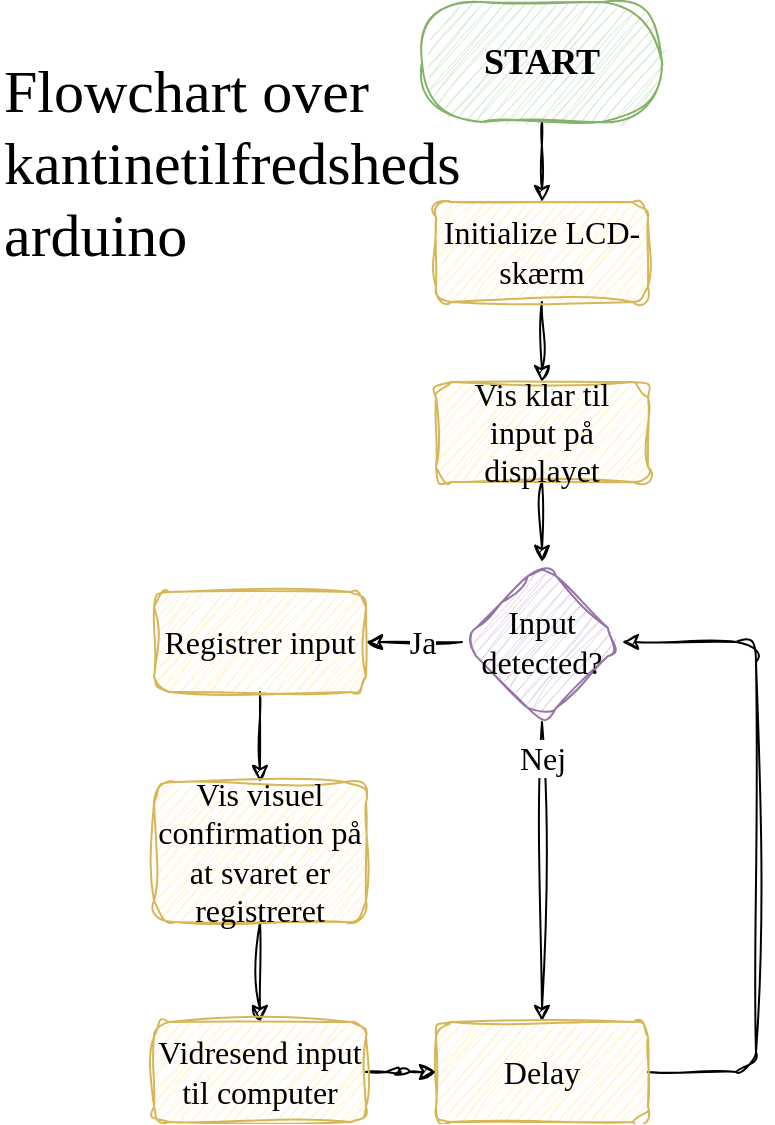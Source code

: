 <mxfile version="27.1.6">
  <diagram name="Page-1" id="8-GkpwidqtBzS7M_V5BT">
    <mxGraphModel dx="1018" dy="646" grid="1" gridSize="10" guides="1" tooltips="1" connect="1" arrows="1" fold="1" page="1" pageScale="1" pageWidth="827" pageHeight="1169" background="#ffffff" math="0" shadow="0">
      <root>
        <mxCell id="0" />
        <mxCell id="1" parent="0" />
        <mxCell id="MAxt--J6X_ddA_qrxUb2-9" style="edgeStyle=orthogonalEdgeStyle;rounded=1;orthogonalLoop=1;jettySize=auto;html=1;sketch=1;curveFitting=1;jiggle=2;fontFamily=Single Day;fontSource=https%3A%2F%2Ffonts.googleapis.com%2Fcss%3Ffamily%3DSingle%2BDay;" edge="1" parent="1" source="MAxt--J6X_ddA_qrxUb2-3" target="MAxt--J6X_ddA_qrxUb2-8">
          <mxGeometry relative="1" as="geometry" />
        </mxCell>
        <mxCell id="MAxt--J6X_ddA_qrxUb2-3" value="&lt;font&gt;&lt;span style=&quot;&quot;&gt;START&lt;/span&gt;&lt;/font&gt;" style="rounded=1;whiteSpace=wrap;html=1;arcSize=50;fillColor=#d5e8d4;strokeColor=#82b366;fontStyle=1;sketch=1;curveFitting=1;jiggle=2;fontFamily=Single Day;fontSource=https%3A%2F%2Ffonts.googleapis.com%2Fcss%3Ffamily%3DSingle%2BDay;fontSize=18;" vertex="1" parent="1">
          <mxGeometry x="354" y="40" width="120" height="60" as="geometry" />
        </mxCell>
        <mxCell id="MAxt--J6X_ddA_qrxUb2-20" style="edgeStyle=orthogonalEdgeStyle;rounded=1;orthogonalLoop=1;jettySize=auto;html=1;sketch=1;curveFitting=1;jiggle=2;fontFamily=Single Day;fontSource=https%3A%2F%2Ffonts.googleapis.com%2Fcss%3Ffamily%3DSingle%2BDay;fontSize=16;" edge="1" parent="1" source="MAxt--J6X_ddA_qrxUb2-7" target="MAxt--J6X_ddA_qrxUb2-18">
          <mxGeometry relative="1" as="geometry" />
        </mxCell>
        <mxCell id="MAxt--J6X_ddA_qrxUb2-21" value="Nej" style="edgeLabel;html=1;align=center;verticalAlign=middle;resizable=0;points=[];rounded=1;sketch=1;curveFitting=1;jiggle=2;fontFamily=Single Day;fontSource=https%3A%2F%2Ffonts.googleapis.com%2Fcss%3Ffamily%3DSingle%2BDay;fontSize=16;" vertex="1" connectable="0" parent="MAxt--J6X_ddA_qrxUb2-20">
          <mxGeometry x="-0.448" y="-2" relative="1" as="geometry">
            <mxPoint x="2" y="-24" as="offset" />
          </mxGeometry>
        </mxCell>
        <mxCell id="MAxt--J6X_ddA_qrxUb2-25" style="edgeStyle=orthogonalEdgeStyle;rounded=1;orthogonalLoop=1;jettySize=auto;html=1;sketch=1;curveFitting=1;jiggle=2;fontFamily=Single Day;fontSource=https%3A%2F%2Ffonts.googleapis.com%2Fcss%3Ffamily%3DSingle%2BDay;fontSize=16;" edge="1" parent="1" source="MAxt--J6X_ddA_qrxUb2-7" target="MAxt--J6X_ddA_qrxUb2-22">
          <mxGeometry relative="1" as="geometry" />
        </mxCell>
        <mxCell id="MAxt--J6X_ddA_qrxUb2-30" value="Ja" style="edgeLabel;html=1;align=center;verticalAlign=middle;resizable=0;points=[];rounded=1;sketch=1;curveFitting=1;jiggle=2;fontFamily=Single Day;fontSource=https%3A%2F%2Ffonts.googleapis.com%2Fcss%3Ffamily%3DSingle%2BDay;fontSize=16;" vertex="1" connectable="0" parent="MAxt--J6X_ddA_qrxUb2-25">
          <mxGeometry x="-0.214" y="-3" relative="1" as="geometry">
            <mxPoint x="-1" y="3" as="offset" />
          </mxGeometry>
        </mxCell>
        <mxCell id="MAxt--J6X_ddA_qrxUb2-7" value="Input detected?" style="rhombus;html=1;fontFamily=Single Day;fillColor=#e1d5e7;strokeColor=#9673a6;whiteSpace=wrap;rounded=1;sketch=1;curveFitting=1;jiggle=2;fontSource=https%3A%2F%2Ffonts.googleapis.com%2Fcss%3Ffamily%3DSingle%2BDay;fontSize=16;" vertex="1" parent="1">
          <mxGeometry x="374" y="320" width="80" height="80" as="geometry" />
        </mxCell>
        <mxCell id="MAxt--J6X_ddA_qrxUb2-13" style="edgeStyle=orthogonalEdgeStyle;rounded=1;orthogonalLoop=1;jettySize=auto;html=1;entryX=0.5;entryY=0;entryDx=0;entryDy=0;sketch=1;curveFitting=1;jiggle=2;fontFamily=Single Day;fontSource=https%3A%2F%2Ffonts.googleapis.com%2Fcss%3Ffamily%3DSingle%2BDay;fontSize=16;" edge="1" parent="1" source="MAxt--J6X_ddA_qrxUb2-8" target="MAxt--J6X_ddA_qrxUb2-12">
          <mxGeometry relative="1" as="geometry" />
        </mxCell>
        <mxCell id="MAxt--J6X_ddA_qrxUb2-8" value="Initialize LCD-skærm" style="rounded=1;whiteSpace=wrap;html=1;fillColor=#fff2cc;strokeColor=#d6b656;sketch=1;curveFitting=1;jiggle=2;fontFamily=Single Day;fontSource=https%3A%2F%2Ffonts.googleapis.com%2Fcss%3Ffamily%3DSingle%2BDay;fontSize=16;" vertex="1" parent="1">
          <mxGeometry x="361" y="140" width="106" height="50" as="geometry" />
        </mxCell>
        <mxCell id="MAxt--J6X_ddA_qrxUb2-14" style="edgeStyle=orthogonalEdgeStyle;rounded=1;orthogonalLoop=1;jettySize=auto;html=1;sketch=1;curveFitting=1;jiggle=2;fontFamily=Single Day;fontSource=https%3A%2F%2Ffonts.googleapis.com%2Fcss%3Ffamily%3DSingle%2BDay;fontSize=16;" edge="1" parent="1" source="MAxt--J6X_ddA_qrxUb2-12" target="MAxt--J6X_ddA_qrxUb2-7">
          <mxGeometry relative="1" as="geometry" />
        </mxCell>
        <mxCell id="MAxt--J6X_ddA_qrxUb2-12" value="Vis klar til input på displayet" style="rounded=1;whiteSpace=wrap;html=1;fillColor=#fff2cc;strokeColor=#d6b656;sketch=1;curveFitting=1;jiggle=2;fontFamily=Single Day;fontSource=https%3A%2F%2Ffonts.googleapis.com%2Fcss%3Ffamily%3DSingle%2BDay;fontSize=16;" vertex="1" parent="1">
          <mxGeometry x="361" y="230" width="106" height="50" as="geometry" />
        </mxCell>
        <mxCell id="MAxt--J6X_ddA_qrxUb2-19" style="edgeStyle=orthogonalEdgeStyle;rounded=1;orthogonalLoop=1;jettySize=auto;html=1;entryX=1;entryY=0.5;entryDx=0;entryDy=0;sketch=1;curveFitting=1;jiggle=2;fontFamily=Single Day;fontSource=https%3A%2F%2Ffonts.googleapis.com%2Fcss%3Ffamily%3DSingle%2BDay;fontSize=16;" edge="1" parent="1" source="MAxt--J6X_ddA_qrxUb2-18" target="MAxt--J6X_ddA_qrxUb2-7">
          <mxGeometry relative="1" as="geometry">
            <mxPoint x="500" y="370" as="targetPoint" />
            <mxPoint x="470" y="575" as="sourcePoint" />
            <Array as="points">
              <mxPoint x="521" y="575" />
              <mxPoint x="521" y="360" />
            </Array>
          </mxGeometry>
        </mxCell>
        <mxCell id="MAxt--J6X_ddA_qrxUb2-18" value="Delay" style="rounded=1;whiteSpace=wrap;html=1;fillColor=#fff2cc;strokeColor=#d6b656;fontFamily=Single Day;sketch=1;curveFitting=1;jiggle=2;fontSource=https%3A%2F%2Ffonts.googleapis.com%2Fcss%3Ffamily%3DSingle%2BDay;fontSize=16;" vertex="1" parent="1">
          <mxGeometry x="361" y="550" width="106" height="50" as="geometry" />
        </mxCell>
        <mxCell id="MAxt--J6X_ddA_qrxUb2-26" style="edgeStyle=orthogonalEdgeStyle;rounded=1;orthogonalLoop=1;jettySize=auto;html=1;sketch=1;curveFitting=1;jiggle=2;fontFamily=Single Day;fontSource=https%3A%2F%2Ffonts.googleapis.com%2Fcss%3Ffamily%3DSingle%2BDay;fontSize=16;" edge="1" parent="1" source="MAxt--J6X_ddA_qrxUb2-22" target="MAxt--J6X_ddA_qrxUb2-23">
          <mxGeometry relative="1" as="geometry" />
        </mxCell>
        <mxCell id="MAxt--J6X_ddA_qrxUb2-22" value="Registrer&amp;nbsp;input" style="rounded=1;whiteSpace=wrap;html=1;fillColor=#fff2cc;strokeColor=#d6b656;horizontal=1;fontFamily=Single Day;sketch=1;curveFitting=1;jiggle=2;fontSource=https%3A%2F%2Ffonts.googleapis.com%2Fcss%3Ffamily%3DSingle%2BDay;fontSize=16;" vertex="1" parent="1">
          <mxGeometry x="220" y="335" width="106" height="50" as="geometry" />
        </mxCell>
        <mxCell id="MAxt--J6X_ddA_qrxUb2-28" style="edgeStyle=orthogonalEdgeStyle;rounded=1;orthogonalLoop=1;jettySize=auto;html=1;sketch=1;curveFitting=1;jiggle=2;fontFamily=Single Day;fontSource=https%3A%2F%2Ffonts.googleapis.com%2Fcss%3Ffamily%3DSingle%2BDay;fontSize=16;" edge="1" parent="1" source="MAxt--J6X_ddA_qrxUb2-23" target="MAxt--J6X_ddA_qrxUb2-27">
          <mxGeometry relative="1" as="geometry" />
        </mxCell>
        <mxCell id="MAxt--J6X_ddA_qrxUb2-23" value="Vis visuel confirmation på at svaret er registreret" style="rounded=1;whiteSpace=wrap;html=1;fillColor=#fff2cc;strokeColor=#d6b656;fontFamily=Single Day;sketch=1;curveFitting=1;jiggle=2;fontSource=https%3A%2F%2Ffonts.googleapis.com%2Fcss%3Ffamily%3DSingle%2BDay;fontSize=16;" vertex="1" parent="1">
          <mxGeometry x="220" y="430" width="106" height="70" as="geometry" />
        </mxCell>
        <mxCell id="MAxt--J6X_ddA_qrxUb2-29" style="edgeStyle=orthogonalEdgeStyle;rounded=1;orthogonalLoop=1;jettySize=auto;html=1;sketch=1;curveFitting=1;jiggle=2;fontFamily=Single Day;fontSource=https%3A%2F%2Ffonts.googleapis.com%2Fcss%3Ffamily%3DSingle%2BDay;fontSize=16;" edge="1" parent="1" source="MAxt--J6X_ddA_qrxUb2-27" target="MAxt--J6X_ddA_qrxUb2-18">
          <mxGeometry relative="1" as="geometry" />
        </mxCell>
        <mxCell id="MAxt--J6X_ddA_qrxUb2-27" value="Vidresend input til computer" style="rounded=1;whiteSpace=wrap;html=1;fillColor=#fff2cc;strokeColor=#d6b656;fontFamily=Single Day;sketch=1;curveFitting=1;jiggle=2;fontSource=https%3A%2F%2Ffonts.googleapis.com%2Fcss%3Ffamily%3DSingle%2BDay;fontSize=16;" vertex="1" parent="1">
          <mxGeometry x="220" y="550" width="106" height="50" as="geometry" />
        </mxCell>
        <mxCell id="MAxt--J6X_ddA_qrxUb2-31" value="&lt;font data-font-src=&quot;https://fonts.googleapis.com/css?family=Caveat&quot;&gt;Flowchart over&amp;nbsp;&lt;/font&gt;&lt;div&gt;&lt;font data-font-src=&quot;https://fonts.googleapis.com/css?family=Caveat&quot;&gt;kantinetilfredsheds&amp;nbsp;&lt;/font&gt;&lt;/div&gt;&lt;div&gt;&lt;font data-font-src=&quot;https://fonts.googleapis.com/css?family=Caveat&quot;&gt;arduino&lt;/font&gt;&lt;/div&gt;" style="text;html=1;align=left;verticalAlign=middle;resizable=0;points=[];autosize=1;strokeColor=none;fillColor=none;rounded=1;sketch=1;curveFitting=1;jiggle=2;fontSize=30;fontFamily=Single Day;fontSource=https%3A%2F%2Ffonts.googleapis.com%2Fcss%3Ffamily%3DSingle%2BDay;" vertex="1" parent="1">
          <mxGeometry x="143" y="60" width="260" height="120" as="geometry" />
        </mxCell>
      </root>
    </mxGraphModel>
  </diagram>
</mxfile>

